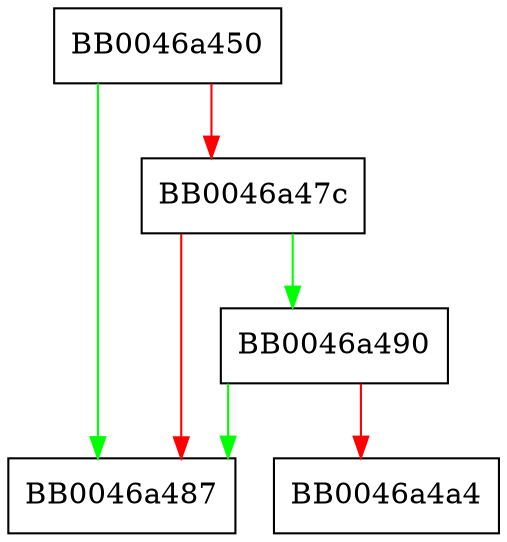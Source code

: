 digraph dup_bio_out {
  node [shape="box"];
  graph [splines=ortho];
  BB0046a450 -> BB0046a487 [color="green"];
  BB0046a450 -> BB0046a47c [color="red"];
  BB0046a47c -> BB0046a490 [color="green"];
  BB0046a47c -> BB0046a487 [color="red"];
  BB0046a490 -> BB0046a487 [color="green"];
  BB0046a490 -> BB0046a4a4 [color="red"];
}